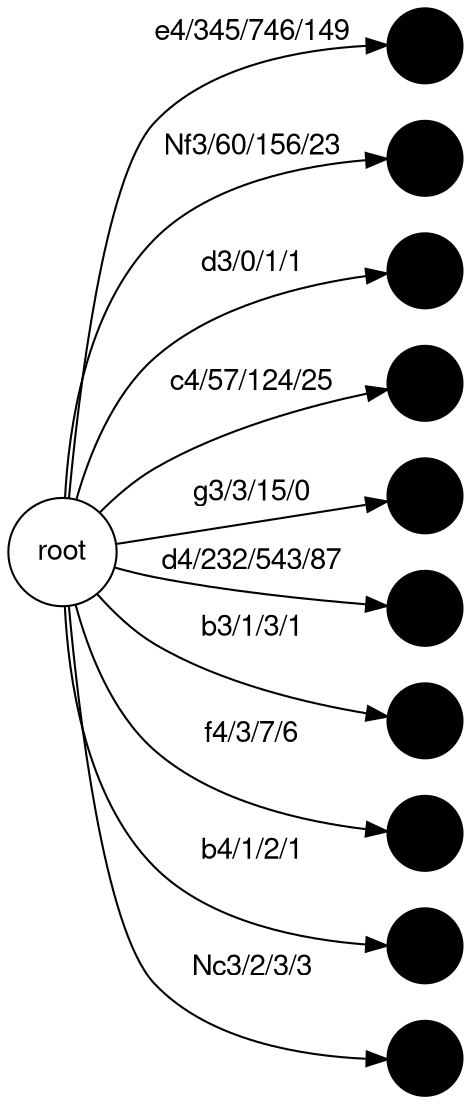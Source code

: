 digraph g {
fontname="Helvetica,Arial,sans-serif"
node [fontname="Helvetica,Arial,sans-serif" filledcolor = "white" label = "" style = "filled" shape = "circle" ]
edge [fontname="Helvetica,Arial,sans-serif"]
graph [fontsize=30 labelloc="t" label="" splines=true overlap=false rankdir = "LR"];
ratio = auto;
"rootW704D1600L296_qCTJhUbxBEXlXfEtGF" [style = "filled" fillcolor = "white" label = "root"];
"e4W345D746L149_QdmtCxFeXmXzBYvhlk" [style = "filled" fillcolor = "black"];
rootW704D1600L296_qCTJhUbxBEXlXfEtGF -> e4W345D746L149_QdmtCxFeXmXzBYvhlk [label = "e4/345/746/149"];
"Nf3W60D156L23_HGWFgpajMyepipI" [style = "filled" fillcolor = "black"];
rootW704D1600L296_qCTJhUbxBEXlXfEtGF -> Nf3W60D156L23_HGWFgpajMyepipI [label = "Nf3/60/156/23"];
"d3W0D1L1_QVwLpjoZWsJzo" [style = "filled" fillcolor = "black"];
rootW704D1600L296_qCTJhUbxBEXlXfEtGF -> d3W0D1L1_QVwLpjoZWsJzo [label = "d3/0/1/1"];
"c4W57D124L25_YwUJgdGpYS" [style = "filled" fillcolor = "black"];
rootW704D1600L296_qCTJhUbxBEXlXfEtGF -> c4W57D124L25_YwUJgdGpYS [label = "c4/57/124/25"];
"g3W3D15L0_IhnKDXtsyfhf" [style = "filled" fillcolor = "black"];
rootW704D1600L296_qCTJhUbxBEXlXfEtGF -> g3W3D15L0_IhnKDXtsyfhf [label = "g3/3/15/0"];
"d4W232D543L87_LiUQwCUBOGN" [style = "filled" fillcolor = "black"];
rootW704D1600L296_qCTJhUbxBEXlXfEtGF -> d4W232D543L87_LiUQwCUBOGN [label = "d4/232/543/87"];
"b3W1D3L1_TxEKPfZgjfTueRebae" [style = "filled" fillcolor = "black"];
rootW704D1600L296_qCTJhUbxBEXlXfEtGF -> b3W1D3L1_TxEKPfZgjfTueRebae [label = "b3/1/3/1"];
"f4W3D7L6_wioolNKYntct" [style = "filled" fillcolor = "black"];
rootW704D1600L296_qCTJhUbxBEXlXfEtGF -> f4W3D7L6_wioolNKYntct [label = "f4/3/7/6"];
"b4W1D2L1_xjfKNKRkBCpg" [style = "filled" fillcolor = "black"];
rootW704D1600L296_qCTJhUbxBEXlXfEtGF -> b4W1D2L1_xjfKNKRkBCpg [label = "b4/1/2/1"];
"Nc3W2D3L3_cHNtnDlmawMBgTo" [style = "filled" fillcolor = "black"];
rootW704D1600L296_qCTJhUbxBEXlXfEtGF -> Nc3W2D3L3_cHNtnDlmawMBgTo [label = "Nc3/2/3/3"];

}